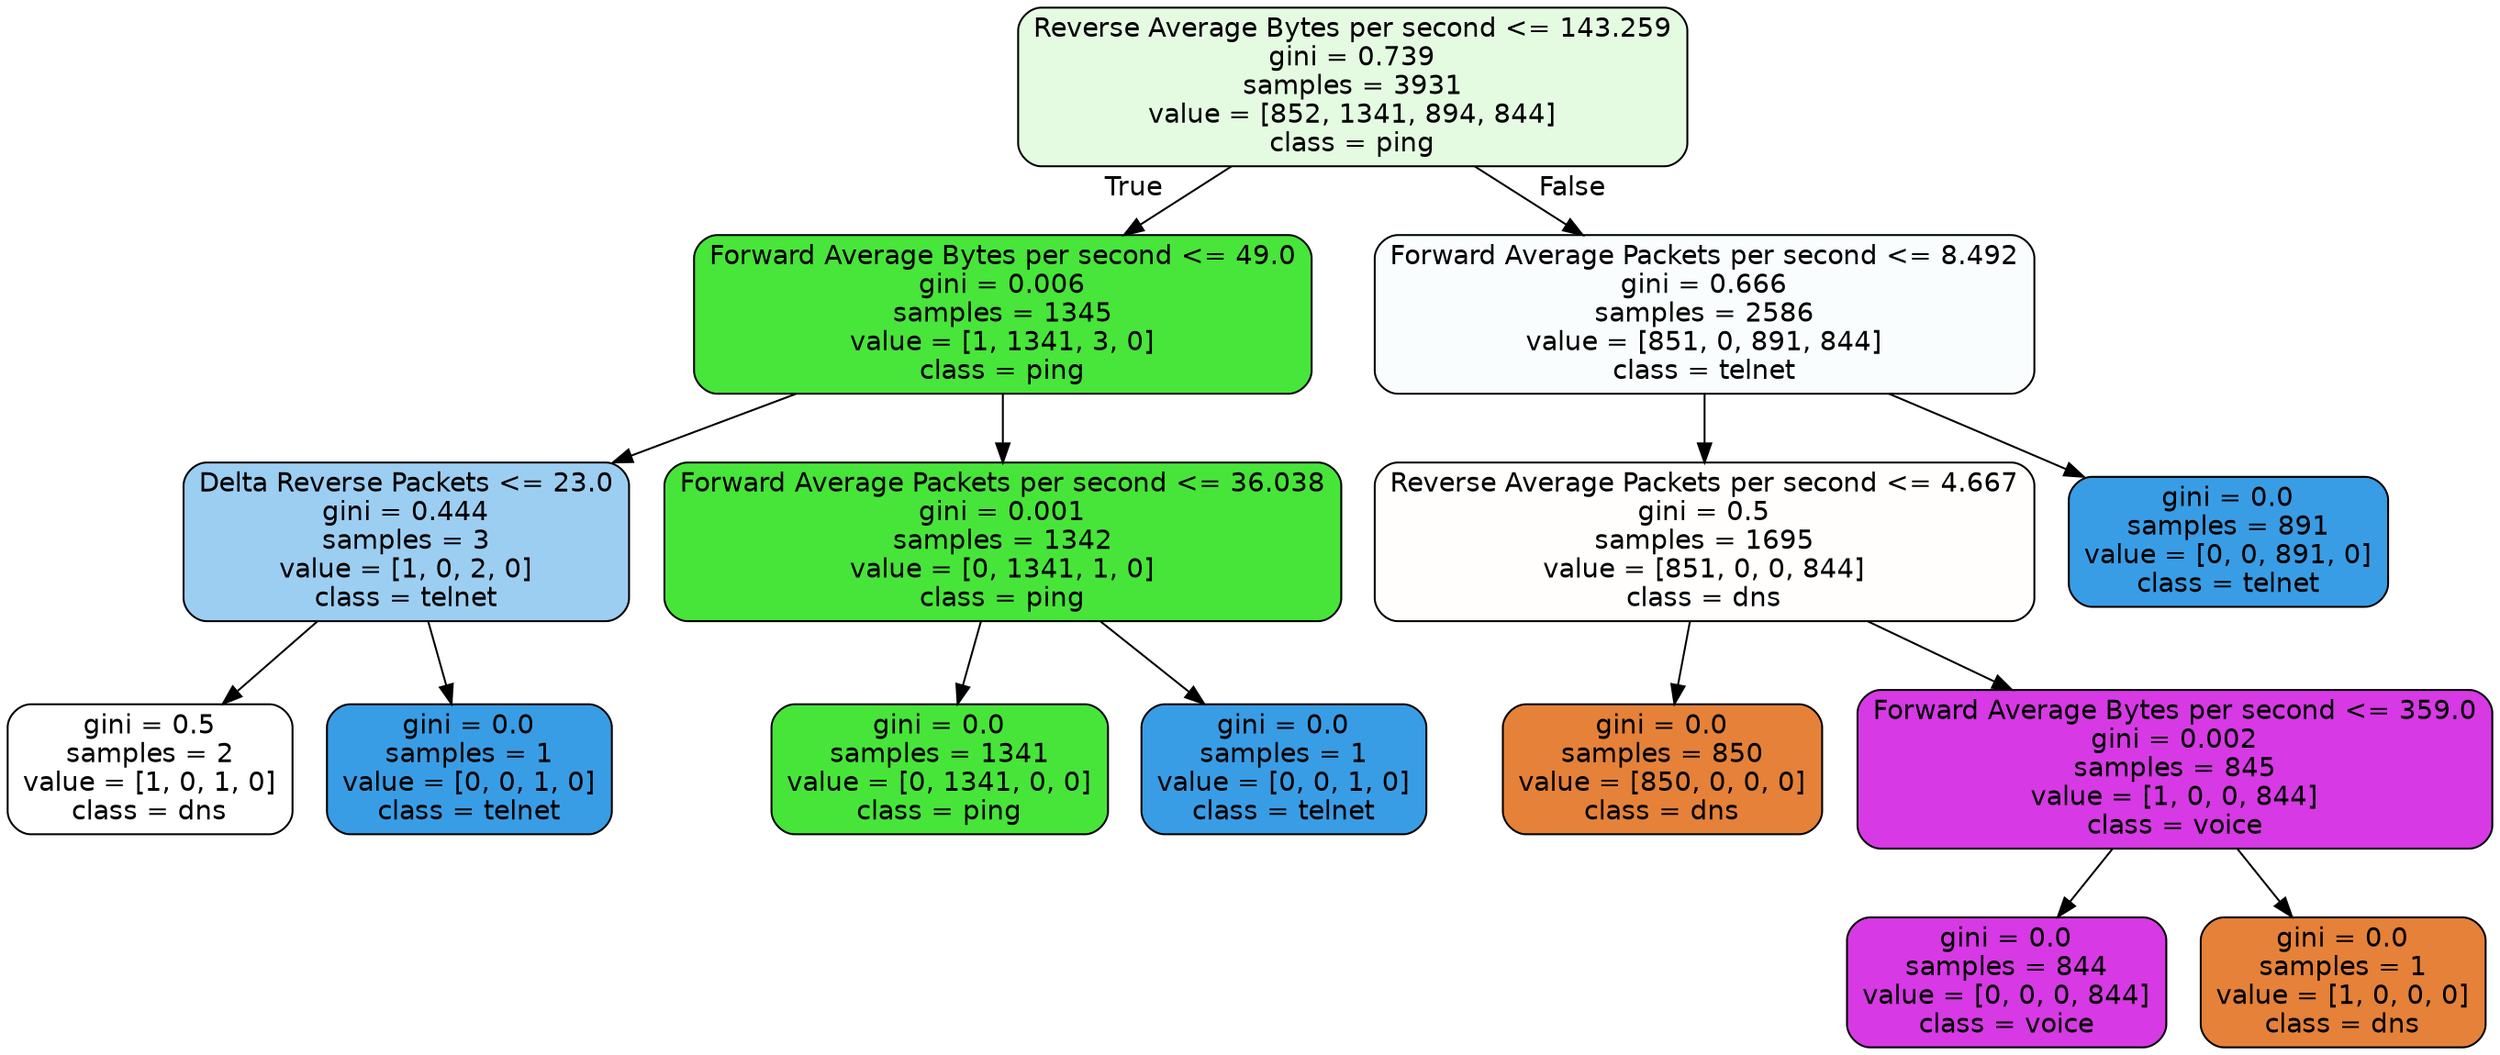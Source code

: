 digraph Tree {
node [shape=box, style="filled, rounded", color="black", fontname=helvetica] ;
edge [fontname=helvetica] ;
0 [label="Reverse Average Bytes per second <= 143.259\ngini = 0.739\nsamples = 3931\nvalue = [852, 1341, 894, 844]\nclass = ping", fillcolor="#e4fbe2"] ;
1 [label="Forward Average Bytes per second <= 49.0\ngini = 0.006\nsamples = 1345\nvalue = [1, 1341, 3, 0]\nclass = ping", fillcolor="#48e53a"] ;
0 -> 1 [labeldistance=2.5, labelangle=45, headlabel="True"] ;
2 [label="Delta Reverse Packets <= 23.0\ngini = 0.444\nsamples = 3\nvalue = [1, 0, 2, 0]\nclass = telnet", fillcolor="#9ccef2"] ;
1 -> 2 ;
3 [label="gini = 0.5\nsamples = 2\nvalue = [1, 0, 1, 0]\nclass = dns", fillcolor="#ffffff"] ;
2 -> 3 ;
4 [label="gini = 0.0\nsamples = 1\nvalue = [0, 0, 1, 0]\nclass = telnet", fillcolor="#399de5"] ;
2 -> 4 ;
5 [label="Forward Average Packets per second <= 36.038\ngini = 0.001\nsamples = 1342\nvalue = [0, 1341, 1, 0]\nclass = ping", fillcolor="#47e539"] ;
1 -> 5 ;
6 [label="gini = 0.0\nsamples = 1341\nvalue = [0, 1341, 0, 0]\nclass = ping", fillcolor="#47e539"] ;
5 -> 6 ;
7 [label="gini = 0.0\nsamples = 1\nvalue = [0, 0, 1, 0]\nclass = telnet", fillcolor="#399de5"] ;
5 -> 7 ;
8 [label="Forward Average Packets per second <= 8.492\ngini = 0.666\nsamples = 2586\nvalue = [851, 0, 891, 844]\nclass = telnet", fillcolor="#fafdfe"] ;
0 -> 8 [labeldistance=2.5, labelangle=-45, headlabel="False"] ;
9 [label="Reverse Average Packets per second <= 4.667\ngini = 0.5\nsamples = 1695\nvalue = [851, 0, 0, 844]\nclass = dns", fillcolor="#fffefd"] ;
8 -> 9 ;
10 [label="gini = 0.0\nsamples = 850\nvalue = [850, 0, 0, 0]\nclass = dns", fillcolor="#e58139"] ;
9 -> 10 ;
11 [label="Forward Average Bytes per second <= 359.0\ngini = 0.002\nsamples = 845\nvalue = [1, 0, 0, 844]\nclass = voice", fillcolor="#d739e5"] ;
9 -> 11 ;
12 [label="gini = 0.0\nsamples = 844\nvalue = [0, 0, 0, 844]\nclass = voice", fillcolor="#d739e5"] ;
11 -> 12 ;
13 [label="gini = 0.0\nsamples = 1\nvalue = [1, 0, 0, 0]\nclass = dns", fillcolor="#e58139"] ;
11 -> 13 ;
14 [label="gini = 0.0\nsamples = 891\nvalue = [0, 0, 891, 0]\nclass = telnet", fillcolor="#399de5"] ;
8 -> 14 ;
}